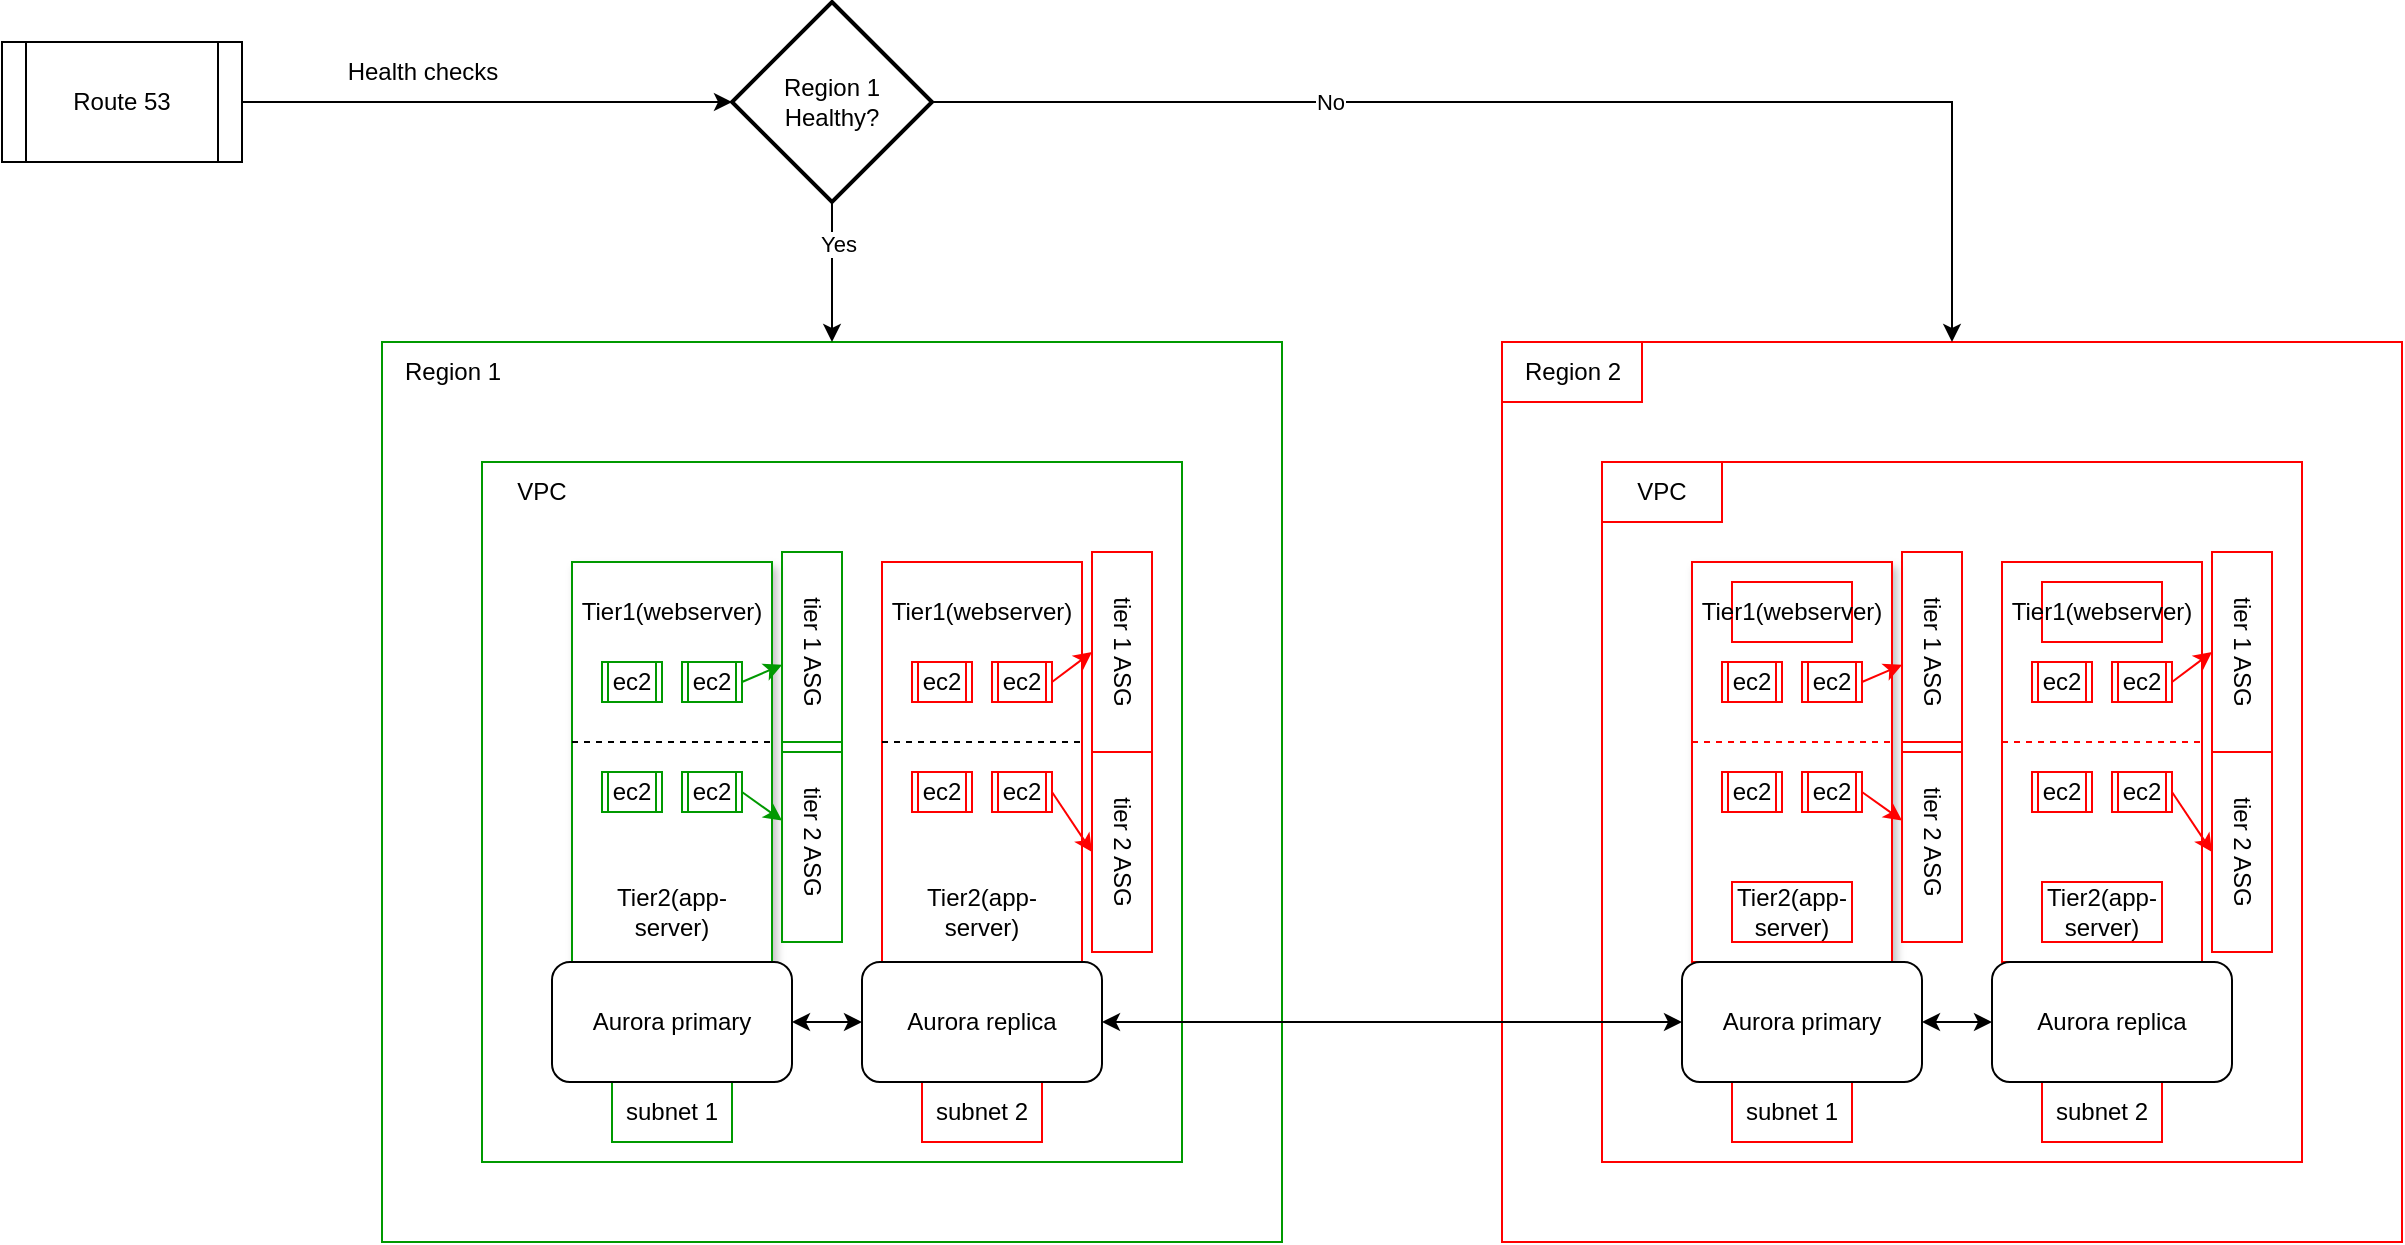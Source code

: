 <mxfile version="24.7.8">
  <diagram name="Page-1" id="-6DP5CZ6oJA7bDG2lWVM">
    <mxGraphModel dx="2261" dy="1849" grid="1" gridSize="10" guides="1" tooltips="1" connect="1" arrows="1" fold="1" page="1" pageScale="1" pageWidth="827" pageHeight="1169" math="0" shadow="0">
      <root>
        <mxCell id="0" />
        <mxCell id="1" parent="0" />
        <mxCell id="1wBdVpPKTtxs1aYXbKt1-3" value="" style="whiteSpace=wrap;html=1;aspect=fixed;strokeColor=#009900;" vertex="1" parent="1">
          <mxGeometry x="10" y="140" width="450" height="450" as="geometry" />
        </mxCell>
        <mxCell id="1wBdVpPKTtxs1aYXbKt1-7" value="Region 1" style="text;html=1;align=center;verticalAlign=middle;resizable=0;points=[];autosize=1;strokeColor=none;fillColor=none;" vertex="1" parent="1">
          <mxGeometry x="10" y="140" width="70" height="30" as="geometry" />
        </mxCell>
        <mxCell id="1wBdVpPKTtxs1aYXbKt1-20" value="" style="shape=process;whiteSpace=wrap;html=1;backgroundOutline=1;" vertex="1" parent="1">
          <mxGeometry x="265" y="310" width="30" height="20" as="geometry" />
        </mxCell>
        <mxCell id="1wBdVpPKTtxs1aYXbKt1-22" value="" style="shape=process;whiteSpace=wrap;html=1;backgroundOutline=1;" vertex="1" parent="1">
          <mxGeometry x="265" y="380" width="30" height="20" as="geometry" />
        </mxCell>
        <mxCell id="1wBdVpPKTtxs1aYXbKt1-26" value="" style="whiteSpace=wrap;html=1;aspect=fixed;strokeColor=#009900;" vertex="1" parent="1">
          <mxGeometry x="60" y="200" width="350" height="350" as="geometry" />
        </mxCell>
        <mxCell id="1wBdVpPKTtxs1aYXbKt1-37" value="" style="group" vertex="1" connectable="0" parent="1">
          <mxGeometry x="105" y="250" width="100" height="200" as="geometry" />
        </mxCell>
        <mxCell id="1wBdVpPKTtxs1aYXbKt1-14" value="" style="rounded=0;whiteSpace=wrap;html=1;direction=south;shadow=1;strokeColor=#009900;" vertex="1" parent="1wBdVpPKTtxs1aYXbKt1-37">
          <mxGeometry width="100" height="200" as="geometry" />
        </mxCell>
        <mxCell id="1wBdVpPKTtxs1aYXbKt1-18" value="ec2" style="shape=process;whiteSpace=wrap;html=1;backgroundOutline=1;strokeColor=#009900;" vertex="1" parent="1wBdVpPKTtxs1aYXbKt1-37">
          <mxGeometry x="15" y="50" width="30" height="20" as="geometry" />
        </mxCell>
        <mxCell id="1wBdVpPKTtxs1aYXbKt1-30" value="" style="endArrow=none;dashed=1;html=1;rounded=0;exitX=0.5;exitY=1;exitDx=0;exitDy=0;entryX=0.5;entryY=0;entryDx=0;entryDy=0;" edge="1" parent="1wBdVpPKTtxs1aYXbKt1-37">
          <mxGeometry width="50" height="50" relative="1" as="geometry">
            <mxPoint y="90" as="sourcePoint" />
            <mxPoint x="100" y="90" as="targetPoint" />
          </mxGeometry>
        </mxCell>
        <mxCell id="1wBdVpPKTtxs1aYXbKt1-34" value="ec2" style="shape=process;whiteSpace=wrap;html=1;backgroundOutline=1;strokeColor=#009900;" vertex="1" parent="1wBdVpPKTtxs1aYXbKt1-37">
          <mxGeometry x="55" y="50" width="30" height="20" as="geometry" />
        </mxCell>
        <mxCell id="1wBdVpPKTtxs1aYXbKt1-35" value="ec2" style="shape=process;whiteSpace=wrap;html=1;backgroundOutline=1;strokeColor=#009900;" vertex="1" parent="1wBdVpPKTtxs1aYXbKt1-37">
          <mxGeometry x="15" y="105" width="30" height="20" as="geometry" />
        </mxCell>
        <mxCell id="1wBdVpPKTtxs1aYXbKt1-36" value="ec2" style="shape=process;whiteSpace=wrap;html=1;backgroundOutline=1;strokeColor=#009900;" vertex="1" parent="1wBdVpPKTtxs1aYXbKt1-37">
          <mxGeometry x="55" y="105" width="30" height="20" as="geometry" />
        </mxCell>
        <mxCell id="1wBdVpPKTtxs1aYXbKt1-45" value="Tier2(app-server)" style="text;html=1;align=center;verticalAlign=middle;whiteSpace=wrap;rounded=0;" vertex="1" parent="1wBdVpPKTtxs1aYXbKt1-37">
          <mxGeometry x="20" y="160" width="60" height="30" as="geometry" />
        </mxCell>
        <mxCell id="1wBdVpPKTtxs1aYXbKt1-46" value="Tier1(webserver)" style="text;html=1;align=center;verticalAlign=middle;whiteSpace=wrap;rounded=0;" vertex="1" parent="1wBdVpPKTtxs1aYXbKt1-37">
          <mxGeometry x="20" y="10" width="60" height="30" as="geometry" />
        </mxCell>
        <mxCell id="1wBdVpPKTtxs1aYXbKt1-48" value="" style="rounded=0;whiteSpace=wrap;html=1;direction=south;strokeColor=#FF0000;" vertex="1" parent="1">
          <mxGeometry x="260" y="250" width="100" height="200" as="geometry" />
        </mxCell>
        <mxCell id="1wBdVpPKTtxs1aYXbKt1-49" value="ec2" style="shape=process;whiteSpace=wrap;html=1;backgroundOutline=1;strokeColor=#FF0000;" vertex="1" parent="1">
          <mxGeometry x="275" y="300" width="30" height="20" as="geometry" />
        </mxCell>
        <mxCell id="1wBdVpPKTtxs1aYXbKt1-50" value="" style="endArrow=none;dashed=1;html=1;rounded=0;exitX=0.5;exitY=1;exitDx=0;exitDy=0;entryX=0.5;entryY=0;entryDx=0;entryDy=0;" edge="1" parent="1">
          <mxGeometry width="50" height="50" relative="1" as="geometry">
            <mxPoint x="260" y="340" as="sourcePoint" />
            <mxPoint x="360" y="340" as="targetPoint" />
          </mxGeometry>
        </mxCell>
        <mxCell id="1wBdVpPKTtxs1aYXbKt1-51" value="ec2" style="shape=process;whiteSpace=wrap;html=1;backgroundOutline=1;strokeColor=#FF0000;" vertex="1" parent="1">
          <mxGeometry x="315" y="300" width="30" height="20" as="geometry" />
        </mxCell>
        <mxCell id="1wBdVpPKTtxs1aYXbKt1-52" value="ec2" style="shape=process;whiteSpace=wrap;html=1;backgroundOutline=1;strokeColor=#FF0000;" vertex="1" parent="1">
          <mxGeometry x="315" y="355" width="30" height="20" as="geometry" />
        </mxCell>
        <mxCell id="1wBdVpPKTtxs1aYXbKt1-53" value="Tier2(app-server)" style="text;html=1;align=center;verticalAlign=middle;whiteSpace=wrap;rounded=0;" vertex="1" parent="1">
          <mxGeometry x="280" y="410" width="60" height="30" as="geometry" />
        </mxCell>
        <mxCell id="1wBdVpPKTtxs1aYXbKt1-54" value="Tier1(webserver)" style="text;html=1;align=center;verticalAlign=middle;whiteSpace=wrap;rounded=0;" vertex="1" parent="1">
          <mxGeometry x="280" y="260" width="60" height="30" as="geometry" />
        </mxCell>
        <mxCell id="1wBdVpPKTtxs1aYXbKt1-55" value="ec2" style="shape=process;whiteSpace=wrap;html=1;backgroundOutline=1;strokeColor=#FF0000;" vertex="1" parent="1">
          <mxGeometry x="275" y="355" width="30" height="20" as="geometry" />
        </mxCell>
        <mxCell id="1wBdVpPKTtxs1aYXbKt1-57" value="subnet 1" style="text;html=1;align=center;verticalAlign=middle;whiteSpace=wrap;rounded=0;strokeColor=#009900;" vertex="1" parent="1">
          <mxGeometry x="125" y="510" width="60" height="30" as="geometry" />
        </mxCell>
        <mxCell id="1wBdVpPKTtxs1aYXbKt1-58" value="subnet 2" style="text;html=1;align=center;verticalAlign=middle;whiteSpace=wrap;rounded=0;strokeColor=#FF0000;" vertex="1" parent="1">
          <mxGeometry x="280" y="510" width="60" height="30" as="geometry" />
        </mxCell>
        <mxCell id="1wBdVpPKTtxs1aYXbKt1-59" value="VPC" style="text;html=1;align=center;verticalAlign=middle;whiteSpace=wrap;rounded=0;" vertex="1" parent="1">
          <mxGeometry x="60" y="200" width="60" height="30" as="geometry" />
        </mxCell>
        <mxCell id="1wBdVpPKTtxs1aYXbKt1-100" value="tier 1 ASG" style="text;html=1;align=center;verticalAlign=middle;whiteSpace=wrap;rounded=0;rotation=90;strokeColor=#009900;" vertex="1" parent="1">
          <mxGeometry x="175" y="280" width="100" height="30" as="geometry" />
        </mxCell>
        <mxCell id="1wBdVpPKTtxs1aYXbKt1-102" value="tier 1 ASG" style="text;html=1;align=center;verticalAlign=middle;whiteSpace=wrap;rounded=0;rotation=90;strokeColor=#FF0000;" vertex="1" parent="1">
          <mxGeometry x="330" y="280" width="100" height="30" as="geometry" />
        </mxCell>
        <mxCell id="1wBdVpPKTtxs1aYXbKt1-103" value="tier 2 ASG" style="text;html=1;align=center;verticalAlign=middle;whiteSpace=wrap;rounded=0;rotation=90;strokeColor=#FF0000;" vertex="1" parent="1">
          <mxGeometry x="330" y="380" width="100" height="30" as="geometry" />
        </mxCell>
        <mxCell id="1wBdVpPKTtxs1aYXbKt1-106" value="" style="endArrow=classic;html=1;rounded=0;exitX=1;exitY=0.5;exitDx=0;exitDy=0;entryX=0.5;entryY=1;entryDx=0;entryDy=0;strokeColor=#FF0000;" edge="1" parent="1" source="1wBdVpPKTtxs1aYXbKt1-52" target="1wBdVpPKTtxs1aYXbKt1-103">
          <mxGeometry width="50" height="50" relative="1" as="geometry">
            <mxPoint x="360" y="380" as="sourcePoint" />
            <mxPoint x="410" y="330" as="targetPoint" />
          </mxGeometry>
        </mxCell>
        <mxCell id="1wBdVpPKTtxs1aYXbKt1-107" value="" style="endArrow=classic;html=1;rounded=0;exitX=1;exitY=0.5;exitDx=0;exitDy=0;strokeColor=#009900;" edge="1" parent="1" source="1wBdVpPKTtxs1aYXbKt1-36" target="1wBdVpPKTtxs1aYXbKt1-101">
          <mxGeometry width="50" height="50" relative="1" as="geometry">
            <mxPoint x="355" y="375" as="sourcePoint" />
            <mxPoint x="370" y="390" as="targetPoint" />
          </mxGeometry>
        </mxCell>
        <mxCell id="1wBdVpPKTtxs1aYXbKt1-108" value="" style="endArrow=classic;html=1;rounded=0;exitX=1;exitY=0.5;exitDx=0;exitDy=0;entryX=0.5;entryY=1;entryDx=0;entryDy=0;strokeColor=#FF0000;" edge="1" parent="1" source="1wBdVpPKTtxs1aYXbKt1-51" target="1wBdVpPKTtxs1aYXbKt1-102">
          <mxGeometry width="50" height="50" relative="1" as="geometry">
            <mxPoint x="365" y="385" as="sourcePoint" />
            <mxPoint x="386" y="400" as="targetPoint" />
          </mxGeometry>
        </mxCell>
        <mxCell id="1wBdVpPKTtxs1aYXbKt1-101" value="tier 2 ASG" style="text;html=1;align=center;verticalAlign=middle;whiteSpace=wrap;rounded=0;rotation=90;strokeColor=#009900;" vertex="1" parent="1">
          <mxGeometry x="175" y="375" width="100" height="30" as="geometry" />
        </mxCell>
        <mxCell id="1wBdVpPKTtxs1aYXbKt1-111" value="" style="endArrow=classic;html=1;rounded=0;exitX=1;exitY=0.5;exitDx=0;exitDy=0;strokeColor=#009900;" edge="1" parent="1" source="1wBdVpPKTtxs1aYXbKt1-34" target="1wBdVpPKTtxs1aYXbKt1-100">
          <mxGeometry width="50" height="50" relative="1" as="geometry">
            <mxPoint x="355" y="325" as="sourcePoint" />
            <mxPoint x="375" y="314" as="targetPoint" />
          </mxGeometry>
        </mxCell>
        <mxCell id="1wBdVpPKTtxs1aYXbKt1-180" value="" style="whiteSpace=wrap;html=1;aspect=fixed;strokeColor=#FF0000;" vertex="1" parent="1">
          <mxGeometry x="570" y="140" width="450" height="450" as="geometry" />
        </mxCell>
        <mxCell id="1wBdVpPKTtxs1aYXbKt1-181" value="Region 2" style="text;html=1;align=center;verticalAlign=middle;resizable=0;points=[];autosize=1;strokeColor=#FF0000;fillColor=none;" vertex="1" parent="1">
          <mxGeometry x="570" y="140" width="70" height="30" as="geometry" />
        </mxCell>
        <mxCell id="1wBdVpPKTtxs1aYXbKt1-182" value="" style="shape=process;whiteSpace=wrap;html=1;backgroundOutline=1;strokeColor=#FF0000;" vertex="1" parent="1">
          <mxGeometry x="825" y="310" width="30" height="20" as="geometry" />
        </mxCell>
        <mxCell id="1wBdVpPKTtxs1aYXbKt1-183" value="" style="shape=process;whiteSpace=wrap;html=1;backgroundOutline=1;strokeColor=#FF0000;" vertex="1" parent="1">
          <mxGeometry x="825" y="380" width="30" height="20" as="geometry" />
        </mxCell>
        <mxCell id="1wBdVpPKTtxs1aYXbKt1-184" value="" style="whiteSpace=wrap;html=1;aspect=fixed;strokeColor=#FF0000;" vertex="1" parent="1">
          <mxGeometry x="620" y="200" width="350" height="350" as="geometry" />
        </mxCell>
        <mxCell id="1wBdVpPKTtxs1aYXbKt1-185" value="" style="group;strokeColor=#FF0000;" vertex="1" connectable="0" parent="1">
          <mxGeometry x="665" y="250" width="100" height="200" as="geometry" />
        </mxCell>
        <mxCell id="1wBdVpPKTtxs1aYXbKt1-186" value="" style="rounded=0;whiteSpace=wrap;html=1;direction=south;shadow=1;strokeColor=#FF0000;" vertex="1" parent="1wBdVpPKTtxs1aYXbKt1-185">
          <mxGeometry width="100" height="200" as="geometry" />
        </mxCell>
        <mxCell id="1wBdVpPKTtxs1aYXbKt1-187" value="ec2" style="shape=process;whiteSpace=wrap;html=1;backgroundOutline=1;strokeColor=#FF0000;" vertex="1" parent="1wBdVpPKTtxs1aYXbKt1-185">
          <mxGeometry x="15" y="50" width="30" height="20" as="geometry" />
        </mxCell>
        <mxCell id="1wBdVpPKTtxs1aYXbKt1-188" value="" style="endArrow=none;dashed=1;html=1;rounded=0;exitX=0.5;exitY=1;exitDx=0;exitDy=0;entryX=0.5;entryY=0;entryDx=0;entryDy=0;strokeColor=#FF0000;" edge="1" parent="1wBdVpPKTtxs1aYXbKt1-185">
          <mxGeometry width="50" height="50" relative="1" as="geometry">
            <mxPoint y="90" as="sourcePoint" />
            <mxPoint x="100" y="90" as="targetPoint" />
          </mxGeometry>
        </mxCell>
        <mxCell id="1wBdVpPKTtxs1aYXbKt1-189" value="ec2" style="shape=process;whiteSpace=wrap;html=1;backgroundOutline=1;strokeColor=#FF0000;" vertex="1" parent="1wBdVpPKTtxs1aYXbKt1-185">
          <mxGeometry x="55" y="50" width="30" height="20" as="geometry" />
        </mxCell>
        <mxCell id="1wBdVpPKTtxs1aYXbKt1-190" value="ec2" style="shape=process;whiteSpace=wrap;html=1;backgroundOutline=1;strokeColor=#FF0000;" vertex="1" parent="1wBdVpPKTtxs1aYXbKt1-185">
          <mxGeometry x="15" y="105" width="30" height="20" as="geometry" />
        </mxCell>
        <mxCell id="1wBdVpPKTtxs1aYXbKt1-191" value="ec2" style="shape=process;whiteSpace=wrap;html=1;backgroundOutline=1;strokeColor=#FF0000;" vertex="1" parent="1wBdVpPKTtxs1aYXbKt1-185">
          <mxGeometry x="55" y="105" width="30" height="20" as="geometry" />
        </mxCell>
        <mxCell id="1wBdVpPKTtxs1aYXbKt1-192" value="Tier2(app-server)" style="text;html=1;align=center;verticalAlign=middle;whiteSpace=wrap;rounded=0;strokeColor=#FF0000;" vertex="1" parent="1wBdVpPKTtxs1aYXbKt1-185">
          <mxGeometry x="20" y="160" width="60" height="30" as="geometry" />
        </mxCell>
        <mxCell id="1wBdVpPKTtxs1aYXbKt1-193" value="Tier1(webserver)" style="text;html=1;align=center;verticalAlign=middle;whiteSpace=wrap;rounded=0;strokeColor=#FF0000;" vertex="1" parent="1wBdVpPKTtxs1aYXbKt1-185">
          <mxGeometry x="20" y="10" width="60" height="30" as="geometry" />
        </mxCell>
        <mxCell id="1wBdVpPKTtxs1aYXbKt1-194" value="" style="rounded=0;whiteSpace=wrap;html=1;direction=south;strokeColor=#FF0000;" vertex="1" parent="1">
          <mxGeometry x="820" y="250" width="100" height="200" as="geometry" />
        </mxCell>
        <mxCell id="1wBdVpPKTtxs1aYXbKt1-195" value="ec2" style="shape=process;whiteSpace=wrap;html=1;backgroundOutline=1;strokeColor=#FF0000;" vertex="1" parent="1">
          <mxGeometry x="835" y="300" width="30" height="20" as="geometry" />
        </mxCell>
        <mxCell id="1wBdVpPKTtxs1aYXbKt1-196" value="" style="endArrow=none;dashed=1;html=1;rounded=0;exitX=0.5;exitY=1;exitDx=0;exitDy=0;entryX=0.5;entryY=0;entryDx=0;entryDy=0;strokeColor=#FF0000;" edge="1" parent="1">
          <mxGeometry width="50" height="50" relative="1" as="geometry">
            <mxPoint x="820" y="340" as="sourcePoint" />
            <mxPoint x="920" y="340" as="targetPoint" />
          </mxGeometry>
        </mxCell>
        <mxCell id="1wBdVpPKTtxs1aYXbKt1-197" value="ec2" style="shape=process;whiteSpace=wrap;html=1;backgroundOutline=1;strokeColor=#FF0000;" vertex="1" parent="1">
          <mxGeometry x="875" y="300" width="30" height="20" as="geometry" />
        </mxCell>
        <mxCell id="1wBdVpPKTtxs1aYXbKt1-198" value="ec2" style="shape=process;whiteSpace=wrap;html=1;backgroundOutline=1;strokeColor=#FF0000;" vertex="1" parent="1">
          <mxGeometry x="875" y="355" width="30" height="20" as="geometry" />
        </mxCell>
        <mxCell id="1wBdVpPKTtxs1aYXbKt1-199" value="Tier2(app-server)" style="text;html=1;align=center;verticalAlign=middle;whiteSpace=wrap;rounded=0;strokeColor=#FF0000;" vertex="1" parent="1">
          <mxGeometry x="840" y="410" width="60" height="30" as="geometry" />
        </mxCell>
        <mxCell id="1wBdVpPKTtxs1aYXbKt1-200" value="Tier1(webserver)" style="text;html=1;align=center;verticalAlign=middle;whiteSpace=wrap;rounded=0;strokeColor=#FF0000;" vertex="1" parent="1">
          <mxGeometry x="840" y="260" width="60" height="30" as="geometry" />
        </mxCell>
        <mxCell id="1wBdVpPKTtxs1aYXbKt1-201" value="ec2" style="shape=process;whiteSpace=wrap;html=1;backgroundOutline=1;strokeColor=#FF0000;" vertex="1" parent="1">
          <mxGeometry x="835" y="355" width="30" height="20" as="geometry" />
        </mxCell>
        <mxCell id="1wBdVpPKTtxs1aYXbKt1-202" value="subnet 1" style="text;html=1;align=center;verticalAlign=middle;whiteSpace=wrap;rounded=0;strokeColor=#FF0000;" vertex="1" parent="1">
          <mxGeometry x="685" y="510" width="60" height="30" as="geometry" />
        </mxCell>
        <mxCell id="1wBdVpPKTtxs1aYXbKt1-203" value="subnet 2" style="text;html=1;align=center;verticalAlign=middle;whiteSpace=wrap;rounded=0;strokeColor=#FF0000;" vertex="1" parent="1">
          <mxGeometry x="840" y="510" width="60" height="30" as="geometry" />
        </mxCell>
        <mxCell id="1wBdVpPKTtxs1aYXbKt1-204" value="VPC" style="text;html=1;align=center;verticalAlign=middle;whiteSpace=wrap;rounded=0;strokeColor=#FF0000;" vertex="1" parent="1">
          <mxGeometry x="620" y="200" width="60" height="30" as="geometry" />
        </mxCell>
        <mxCell id="1wBdVpPKTtxs1aYXbKt1-205" value="tier 1 ASG" style="text;html=1;align=center;verticalAlign=middle;whiteSpace=wrap;rounded=0;rotation=90;strokeColor=#FF0000;" vertex="1" parent="1">
          <mxGeometry x="735" y="280" width="100" height="30" as="geometry" />
        </mxCell>
        <mxCell id="1wBdVpPKTtxs1aYXbKt1-206" value="tier 1 ASG" style="text;html=1;align=center;verticalAlign=middle;whiteSpace=wrap;rounded=0;rotation=90;strokeColor=#FF0000;" vertex="1" parent="1">
          <mxGeometry x="890" y="280" width="100" height="30" as="geometry" />
        </mxCell>
        <mxCell id="1wBdVpPKTtxs1aYXbKt1-207" value="tier 2 ASG" style="text;html=1;align=center;verticalAlign=middle;whiteSpace=wrap;rounded=0;rotation=90;strokeColor=#FF0000;" vertex="1" parent="1">
          <mxGeometry x="890" y="380" width="100" height="30" as="geometry" />
        </mxCell>
        <mxCell id="1wBdVpPKTtxs1aYXbKt1-208" value="" style="endArrow=classic;html=1;rounded=0;exitX=1;exitY=0.5;exitDx=0;exitDy=0;entryX=0.5;entryY=1;entryDx=0;entryDy=0;strokeColor=#FF0000;" edge="1" source="1wBdVpPKTtxs1aYXbKt1-198" target="1wBdVpPKTtxs1aYXbKt1-207" parent="1">
          <mxGeometry width="50" height="50" relative="1" as="geometry">
            <mxPoint x="920" y="380" as="sourcePoint" />
            <mxPoint x="970" y="330" as="targetPoint" />
          </mxGeometry>
        </mxCell>
        <mxCell id="1wBdVpPKTtxs1aYXbKt1-209" value="" style="endArrow=classic;html=1;rounded=0;exitX=1;exitY=0.5;exitDx=0;exitDy=0;strokeColor=#FF0000;" edge="1" source="1wBdVpPKTtxs1aYXbKt1-191" target="1wBdVpPKTtxs1aYXbKt1-211" parent="1">
          <mxGeometry width="50" height="50" relative="1" as="geometry">
            <mxPoint x="915" y="375" as="sourcePoint" />
            <mxPoint x="930" y="390" as="targetPoint" />
          </mxGeometry>
        </mxCell>
        <mxCell id="1wBdVpPKTtxs1aYXbKt1-210" value="" style="endArrow=classic;html=1;rounded=0;exitX=1;exitY=0.5;exitDx=0;exitDy=0;entryX=0.5;entryY=1;entryDx=0;entryDy=0;strokeColor=#FF0000;" edge="1" source="1wBdVpPKTtxs1aYXbKt1-197" target="1wBdVpPKTtxs1aYXbKt1-206" parent="1">
          <mxGeometry width="50" height="50" relative="1" as="geometry">
            <mxPoint x="925" y="385" as="sourcePoint" />
            <mxPoint x="946" y="400" as="targetPoint" />
          </mxGeometry>
        </mxCell>
        <mxCell id="1wBdVpPKTtxs1aYXbKt1-211" value="tier 2 ASG" style="text;html=1;align=center;verticalAlign=middle;whiteSpace=wrap;rounded=0;rotation=90;strokeColor=#FF0000;" vertex="1" parent="1">
          <mxGeometry x="735" y="375" width="100" height="30" as="geometry" />
        </mxCell>
        <mxCell id="1wBdVpPKTtxs1aYXbKt1-212" value="" style="endArrow=classic;html=1;rounded=0;exitX=1;exitY=0.5;exitDx=0;exitDy=0;strokeColor=#FF0000;" edge="1" source="1wBdVpPKTtxs1aYXbKt1-189" target="1wBdVpPKTtxs1aYXbKt1-205" parent="1">
          <mxGeometry width="50" height="50" relative="1" as="geometry">
            <mxPoint x="915" y="325" as="sourcePoint" />
            <mxPoint x="935" y="314" as="targetPoint" />
          </mxGeometry>
        </mxCell>
        <mxCell id="1wBdVpPKTtxs1aYXbKt1-220" style="edgeStyle=orthogonalEdgeStyle;rounded=0;orthogonalLoop=1;jettySize=auto;html=1;" edge="1" parent="1" source="1wBdVpPKTtxs1aYXbKt1-213" target="1wBdVpPKTtxs1aYXbKt1-180">
          <mxGeometry relative="1" as="geometry" />
        </mxCell>
        <mxCell id="1wBdVpPKTtxs1aYXbKt1-228" value="No" style="edgeLabel;html=1;align=center;verticalAlign=middle;resizable=0;points=[];" vertex="1" connectable="0" parent="1wBdVpPKTtxs1aYXbKt1-220">
          <mxGeometry x="-0.368" relative="1" as="geometry">
            <mxPoint as="offset" />
          </mxGeometry>
        </mxCell>
        <mxCell id="1wBdVpPKTtxs1aYXbKt1-226" value="" style="edgeStyle=orthogonalEdgeStyle;rounded=0;orthogonalLoop=1;jettySize=auto;html=1;" edge="1" parent="1" source="1wBdVpPKTtxs1aYXbKt1-213" target="1wBdVpPKTtxs1aYXbKt1-3">
          <mxGeometry relative="1" as="geometry" />
        </mxCell>
        <mxCell id="1wBdVpPKTtxs1aYXbKt1-227" value="Yes" style="edgeLabel;html=1;align=center;verticalAlign=middle;resizable=0;points=[];" vertex="1" connectable="0" parent="1wBdVpPKTtxs1aYXbKt1-226">
          <mxGeometry x="-0.4" y="3" relative="1" as="geometry">
            <mxPoint as="offset" />
          </mxGeometry>
        </mxCell>
        <mxCell id="1wBdVpPKTtxs1aYXbKt1-213" value="Region 1 Healthy?" style="strokeWidth=2;html=1;shape=mxgraph.flowchart.decision;whiteSpace=wrap;" vertex="1" parent="1">
          <mxGeometry x="185" y="-30" width="100" height="100" as="geometry" />
        </mxCell>
        <mxCell id="1wBdVpPKTtxs1aYXbKt1-214" value="Route 53" style="shape=process;whiteSpace=wrap;html=1;backgroundOutline=1;" vertex="1" parent="1">
          <mxGeometry x="-180" y="-10" width="120" height="60" as="geometry" />
        </mxCell>
        <mxCell id="1wBdVpPKTtxs1aYXbKt1-224" style="edgeStyle=orthogonalEdgeStyle;rounded=0;orthogonalLoop=1;jettySize=auto;html=1;entryX=0;entryY=0.5;entryDx=0;entryDy=0;entryPerimeter=0;" edge="1" parent="1" source="1wBdVpPKTtxs1aYXbKt1-214" target="1wBdVpPKTtxs1aYXbKt1-213">
          <mxGeometry relative="1" as="geometry" />
        </mxCell>
        <mxCell id="1wBdVpPKTtxs1aYXbKt1-225" value="Health checks" style="text;html=1;align=center;verticalAlign=middle;resizable=0;points=[];autosize=1;strokeColor=none;fillColor=none;" vertex="1" parent="1">
          <mxGeometry x="-20" y="-10" width="100" height="30" as="geometry" />
        </mxCell>
        <mxCell id="1wBdVpPKTtxs1aYXbKt1-240" value="" style="group" vertex="1" connectable="0" parent="1">
          <mxGeometry x="95" y="450" width="275" height="60" as="geometry" />
        </mxCell>
        <mxCell id="1wBdVpPKTtxs1aYXbKt1-237" value="Aurora primary" style="rounded=1;whiteSpace=wrap;html=1;" vertex="1" parent="1wBdVpPKTtxs1aYXbKt1-240">
          <mxGeometry width="120" height="60" as="geometry" />
        </mxCell>
        <mxCell id="1wBdVpPKTtxs1aYXbKt1-238" value="Aurora replica" style="rounded=1;whiteSpace=wrap;html=1;" vertex="1" parent="1wBdVpPKTtxs1aYXbKt1-240">
          <mxGeometry x="155" width="120" height="60" as="geometry" />
        </mxCell>
        <mxCell id="1wBdVpPKTtxs1aYXbKt1-239" value="" style="endArrow=classic;startArrow=classic;html=1;rounded=0;exitX=1;exitY=0.5;exitDx=0;exitDy=0;" edge="1" parent="1wBdVpPKTtxs1aYXbKt1-240" source="1wBdVpPKTtxs1aYXbKt1-237" target="1wBdVpPKTtxs1aYXbKt1-238">
          <mxGeometry width="50" height="50" relative="1" as="geometry">
            <mxPoint x="325" y="-30" as="sourcePoint" />
            <mxPoint x="375" y="-80" as="targetPoint" />
          </mxGeometry>
        </mxCell>
        <mxCell id="1wBdVpPKTtxs1aYXbKt1-241" value="" style="group" vertex="1" connectable="0" parent="1">
          <mxGeometry x="660" y="450" width="275" height="60" as="geometry" />
        </mxCell>
        <mxCell id="1wBdVpPKTtxs1aYXbKt1-242" value="Aurora primary" style="rounded=1;whiteSpace=wrap;html=1;" vertex="1" parent="1wBdVpPKTtxs1aYXbKt1-241">
          <mxGeometry width="120" height="60" as="geometry" />
        </mxCell>
        <mxCell id="1wBdVpPKTtxs1aYXbKt1-243" value="Aurora replica" style="rounded=1;whiteSpace=wrap;html=1;" vertex="1" parent="1wBdVpPKTtxs1aYXbKt1-241">
          <mxGeometry x="155" width="120" height="60" as="geometry" />
        </mxCell>
        <mxCell id="1wBdVpPKTtxs1aYXbKt1-244" value="" style="endArrow=classic;startArrow=classic;html=1;rounded=0;exitX=1;exitY=0.5;exitDx=0;exitDy=0;" edge="1" parent="1wBdVpPKTtxs1aYXbKt1-241" source="1wBdVpPKTtxs1aYXbKt1-242" target="1wBdVpPKTtxs1aYXbKt1-243">
          <mxGeometry width="50" height="50" relative="1" as="geometry">
            <mxPoint x="325" y="-30" as="sourcePoint" />
            <mxPoint x="375" y="-80" as="targetPoint" />
          </mxGeometry>
        </mxCell>
        <mxCell id="1wBdVpPKTtxs1aYXbKt1-245" value="" style="endArrow=classic;startArrow=classic;html=1;rounded=0;exitX=1;exitY=0.5;exitDx=0;exitDy=0;entryX=0;entryY=0.5;entryDx=0;entryDy=0;" edge="1" parent="1" source="1wBdVpPKTtxs1aYXbKt1-238" target="1wBdVpPKTtxs1aYXbKt1-242">
          <mxGeometry width="50" height="50" relative="1" as="geometry">
            <mxPoint x="420" y="420" as="sourcePoint" />
            <mxPoint x="470" y="370" as="targetPoint" />
          </mxGeometry>
        </mxCell>
      </root>
    </mxGraphModel>
  </diagram>
</mxfile>
